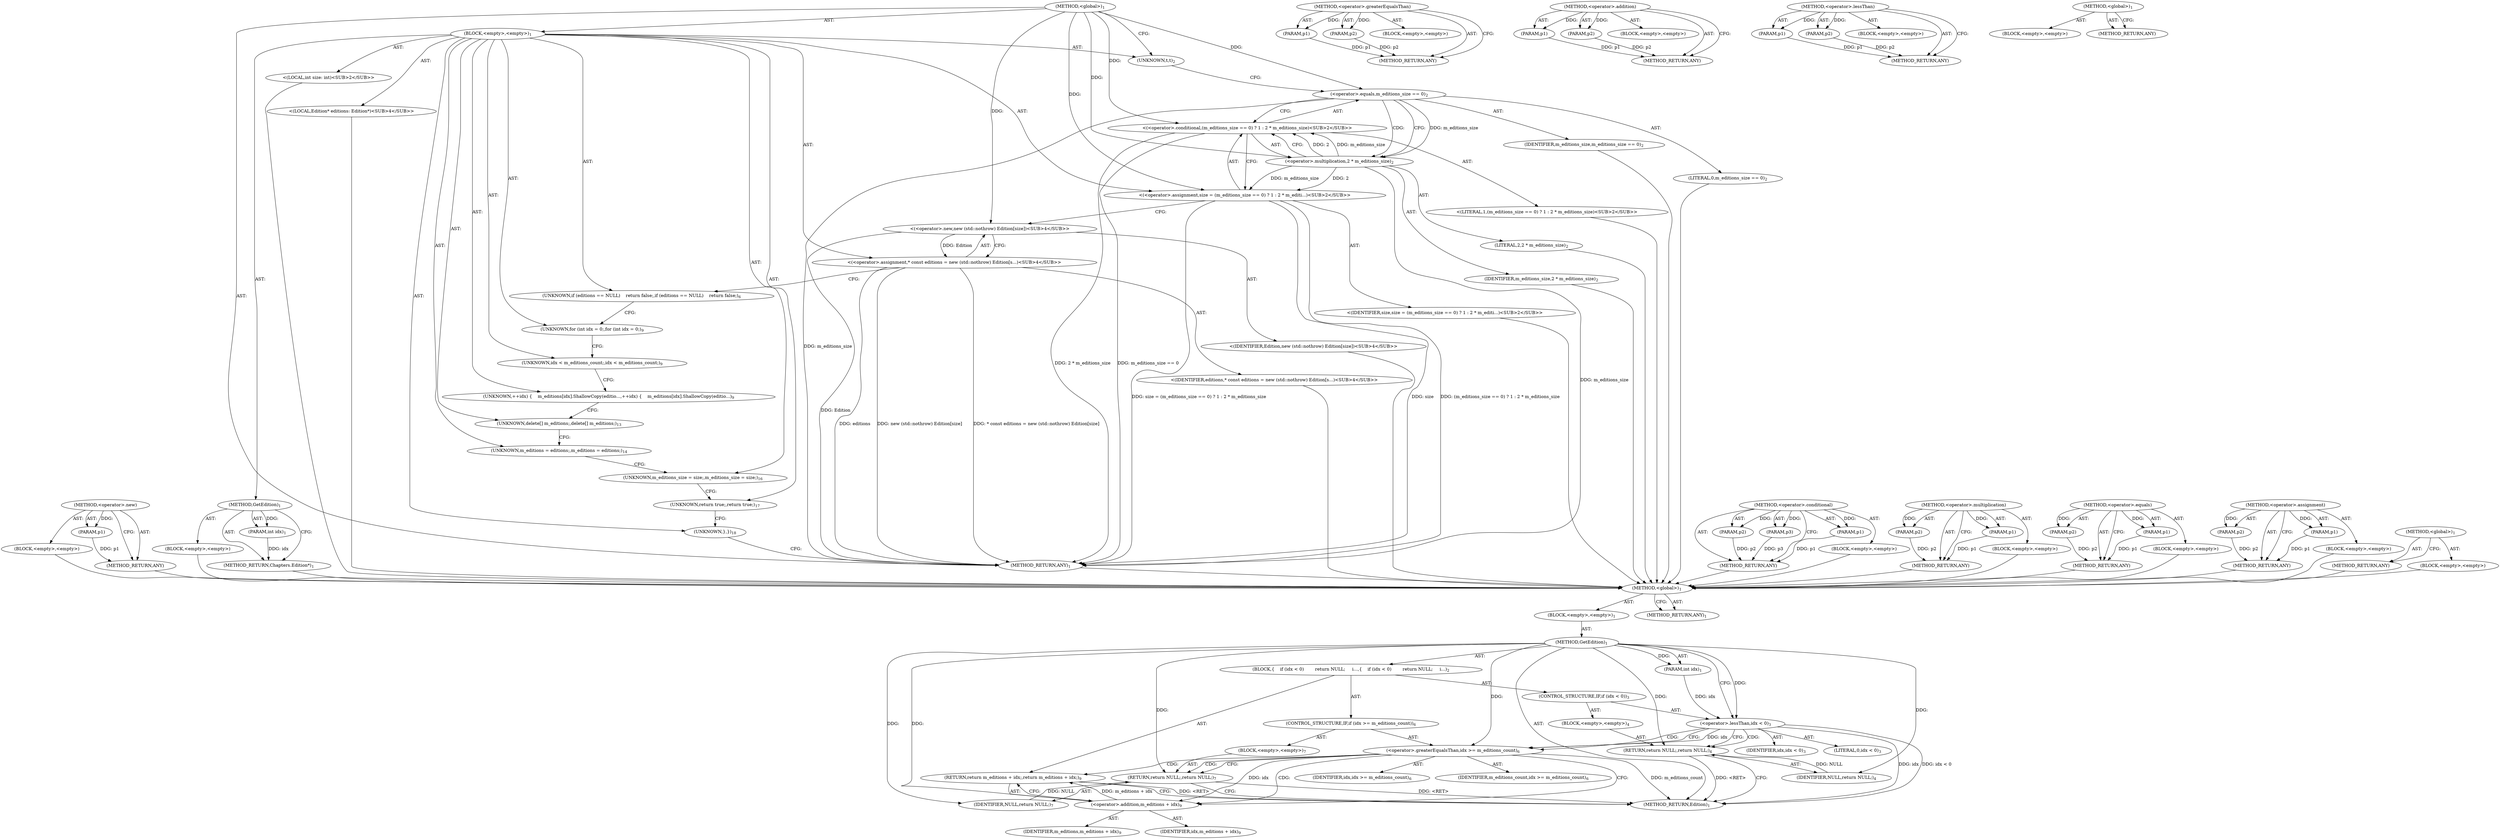 digraph "&lt;global&gt;" {
vulnerable_6 [label=<(METHOD,&lt;global&gt;)<SUB>1</SUB>>];
vulnerable_7 [label=<(BLOCK,&lt;empty&gt;,&lt;empty&gt;)<SUB>1</SUB>>];
vulnerable_8 [label=<(METHOD,GetEdition)<SUB>1</SUB>>];
vulnerable_9 [label=<(PARAM,int idx)<SUB>1</SUB>>];
vulnerable_10 [label=<(BLOCK,{
    if (idx &lt; 0)
        return NULL;
 
    i...,{
    if (idx &lt; 0)
        return NULL;
 
    i...)<SUB>2</SUB>>];
vulnerable_11 [label=<(CONTROL_STRUCTURE,IF,if (idx &lt; 0))<SUB>3</SUB>>];
vulnerable_12 [label=<(&lt;operator&gt;.lessThan,idx &lt; 0)<SUB>3</SUB>>];
vulnerable_13 [label=<(IDENTIFIER,idx,idx &lt; 0)<SUB>3</SUB>>];
vulnerable_14 [label=<(LITERAL,0,idx &lt; 0)<SUB>3</SUB>>];
vulnerable_15 [label=<(BLOCK,&lt;empty&gt;,&lt;empty&gt;)<SUB>4</SUB>>];
vulnerable_16 [label=<(RETURN,return NULL;,return NULL;)<SUB>4</SUB>>];
vulnerable_17 [label=<(IDENTIFIER,NULL,return NULL;)<SUB>4</SUB>>];
vulnerable_18 [label=<(CONTROL_STRUCTURE,IF,if (idx &gt;= m_editions_count))<SUB>6</SUB>>];
vulnerable_19 [label=<(&lt;operator&gt;.greaterEqualsThan,idx &gt;= m_editions_count)<SUB>6</SUB>>];
vulnerable_20 [label=<(IDENTIFIER,idx,idx &gt;= m_editions_count)<SUB>6</SUB>>];
vulnerable_21 [label=<(IDENTIFIER,m_editions_count,idx &gt;= m_editions_count)<SUB>6</SUB>>];
vulnerable_22 [label=<(BLOCK,&lt;empty&gt;,&lt;empty&gt;)<SUB>7</SUB>>];
vulnerable_23 [label=<(RETURN,return NULL;,return NULL;)<SUB>7</SUB>>];
vulnerable_24 [label=<(IDENTIFIER,NULL,return NULL;)<SUB>7</SUB>>];
vulnerable_25 [label=<(RETURN,return m_editions + idx;,return m_editions + idx;)<SUB>9</SUB>>];
vulnerable_26 [label=<(&lt;operator&gt;.addition,m_editions + idx)<SUB>9</SUB>>];
vulnerable_27 [label=<(IDENTIFIER,m_editions,m_editions + idx)<SUB>9</SUB>>];
vulnerable_28 [label=<(IDENTIFIER,idx,m_editions + idx)<SUB>9</SUB>>];
vulnerable_29 [label=<(METHOD_RETURN,Edition)<SUB>1</SUB>>];
vulnerable_31 [label=<(METHOD_RETURN,ANY)<SUB>1</SUB>>];
vulnerable_53 [label=<(METHOD,&lt;operator&gt;.greaterEqualsThan)>];
vulnerable_54 [label=<(PARAM,p1)>];
vulnerable_55 [label=<(PARAM,p2)>];
vulnerable_56 [label=<(BLOCK,&lt;empty&gt;,&lt;empty&gt;)>];
vulnerable_57 [label=<(METHOD_RETURN,ANY)>];
vulnerable_58 [label=<(METHOD,&lt;operator&gt;.addition)>];
vulnerable_59 [label=<(PARAM,p1)>];
vulnerable_60 [label=<(PARAM,p2)>];
vulnerable_61 [label=<(BLOCK,&lt;empty&gt;,&lt;empty&gt;)>];
vulnerable_62 [label=<(METHOD_RETURN,ANY)>];
vulnerable_48 [label=<(METHOD,&lt;operator&gt;.lessThan)>];
vulnerable_49 [label=<(PARAM,p1)>];
vulnerable_50 [label=<(PARAM,p2)>];
vulnerable_51 [label=<(BLOCK,&lt;empty&gt;,&lt;empty&gt;)>];
vulnerable_52 [label=<(METHOD_RETURN,ANY)>];
vulnerable_42 [label=<(METHOD,&lt;global&gt;)<SUB>1</SUB>>];
vulnerable_43 [label=<(BLOCK,&lt;empty&gt;,&lt;empty&gt;)>];
vulnerable_44 [label=<(METHOD_RETURN,ANY)>];
fixed_79 [label=<(METHOD,&lt;operator&gt;.new)>];
fixed_80 [label=<(PARAM,p1)>];
fixed_81 [label=<(BLOCK,&lt;empty&gt;,&lt;empty&gt;)>];
fixed_82 [label=<(METHOD_RETURN,ANY)>];
fixed_6 [label=<(METHOD,&lt;global&gt;)<SUB>1</SUB>>];
fixed_7 [label=<(BLOCK,&lt;empty&gt;,&lt;empty&gt;)<SUB>1</SUB>>];
fixed_8 [label=<(METHOD,GetEdition)<SUB>1</SUB>>];
fixed_9 [label=<(PARAM,int idx)<SUB>1</SUB>>];
fixed_10 [label=<(BLOCK,&lt;empty&gt;,&lt;empty&gt;)>];
fixed_11 [label=<(METHOD_RETURN,Chapters.Edition*)<SUB>1</SUB>>];
fixed_13 [label=<(UNKNOWN,t,t)<SUB>2</SUB>>];
fixed_14 [label="<(LOCAL,int size: int)<SUB>2</SUB>>"];
fixed_15 [label="<(&lt;operator&gt;.assignment,size = (m_editions_size == 0) ? 1 : 2 * m_editi...)<SUB>2</SUB>>"];
fixed_16 [label="<(IDENTIFIER,size,size = (m_editions_size == 0) ? 1 : 2 * m_editi...)<SUB>2</SUB>>"];
fixed_17 [label="<(&lt;operator&gt;.conditional,(m_editions_size == 0) ? 1 : 2 * m_editions_size)<SUB>2</SUB>>"];
fixed_18 [label=<(&lt;operator&gt;.equals,m_editions_size == 0)<SUB>2</SUB>>];
fixed_19 [label=<(IDENTIFIER,m_editions_size,m_editions_size == 0)<SUB>2</SUB>>];
fixed_20 [label=<(LITERAL,0,m_editions_size == 0)<SUB>2</SUB>>];
fixed_21 [label="<(LITERAL,1,(m_editions_size == 0) ? 1 : 2 * m_editions_size)<SUB>2</SUB>>"];
fixed_22 [label=<(&lt;operator&gt;.multiplication,2 * m_editions_size)<SUB>2</SUB>>];
fixed_23 [label=<(LITERAL,2,2 * m_editions_size)<SUB>2</SUB>>];
fixed_24 [label=<(IDENTIFIER,m_editions_size,2 * m_editions_size)<SUB>2</SUB>>];
fixed_25 [label="<(LOCAL,Edition* editions: Edition*)<SUB>4</SUB>>"];
fixed_26 [label="<(&lt;operator&gt;.assignment,* const editions = new (std::nothrow) Edition[s...)<SUB>4</SUB>>"];
fixed_27 [label="<(IDENTIFIER,editions,* const editions = new (std::nothrow) Edition[s...)<SUB>4</SUB>>"];
fixed_28 [label="<(&lt;operator&gt;.new,new (std::nothrow) Edition[size])<SUB>4</SUB>>"];
fixed_29 [label="<(IDENTIFIER,Edition,new (std::nothrow) Edition[size])<SUB>4</SUB>>"];
fixed_30 [label=<(UNKNOWN,if (editions == NULL)
    return false;,if (editions == NULL)
    return false;)<SUB>6</SUB>>];
fixed_31 [label=<(UNKNOWN,for (int idx = 0;,for (int idx = 0;)<SUB>9</SUB>>];
fixed_32 [label=<(UNKNOWN,idx &lt; m_editions_count;,idx &lt; m_editions_count;)<SUB>9</SUB>>];
fixed_33 [label=<(UNKNOWN,++idx) {
    m_editions[idx].ShallowCopy(editio...,++idx) {
    m_editions[idx].ShallowCopy(editio...)<SUB>9</SUB>>];
fixed_34 [label=<(UNKNOWN,delete[] m_editions;,delete[] m_editions;)<SUB>13</SUB>>];
fixed_35 [label=<(UNKNOWN,m_editions = editions;,m_editions = editions;)<SUB>14</SUB>>];
fixed_36 [label=<(UNKNOWN,m_editions_size = size;,m_editions_size = size;)<SUB>16</SUB>>];
fixed_37 [label=<(UNKNOWN,return true;,return true;)<SUB>17</SUB>>];
fixed_38 [label=<(UNKNOWN,},})<SUB>18</SUB>>];
fixed_39 [label=<(METHOD_RETURN,ANY)<SUB>1</SUB>>];
fixed_63 [label=<(METHOD,&lt;operator&gt;.conditional)>];
fixed_64 [label=<(PARAM,p1)>];
fixed_65 [label=<(PARAM,p2)>];
fixed_66 [label=<(PARAM,p3)>];
fixed_67 [label=<(BLOCK,&lt;empty&gt;,&lt;empty&gt;)>];
fixed_68 [label=<(METHOD_RETURN,ANY)>];
fixed_74 [label=<(METHOD,&lt;operator&gt;.multiplication)>];
fixed_75 [label=<(PARAM,p1)>];
fixed_76 [label=<(PARAM,p2)>];
fixed_77 [label=<(BLOCK,&lt;empty&gt;,&lt;empty&gt;)>];
fixed_78 [label=<(METHOD_RETURN,ANY)>];
fixed_69 [label=<(METHOD,&lt;operator&gt;.equals)>];
fixed_70 [label=<(PARAM,p1)>];
fixed_71 [label=<(PARAM,p2)>];
fixed_72 [label=<(BLOCK,&lt;empty&gt;,&lt;empty&gt;)>];
fixed_73 [label=<(METHOD_RETURN,ANY)>];
fixed_58 [label=<(METHOD,&lt;operator&gt;.assignment)>];
fixed_59 [label=<(PARAM,p1)>];
fixed_60 [label=<(PARAM,p2)>];
fixed_61 [label=<(BLOCK,&lt;empty&gt;,&lt;empty&gt;)>];
fixed_62 [label=<(METHOD_RETURN,ANY)>];
fixed_52 [label=<(METHOD,&lt;global&gt;)<SUB>1</SUB>>];
fixed_53 [label=<(BLOCK,&lt;empty&gt;,&lt;empty&gt;)>];
fixed_54 [label=<(METHOD_RETURN,ANY)>];
vulnerable_6 -> vulnerable_7  [key=0, label="AST: "];
vulnerable_6 -> vulnerable_31  [key=0, label="AST: "];
vulnerable_6 -> vulnerable_31  [key=1, label="CFG: "];
vulnerable_7 -> vulnerable_8  [key=0, label="AST: "];
vulnerable_8 -> vulnerable_9  [key=0, label="AST: "];
vulnerable_8 -> vulnerable_9  [key=1, label="DDG: "];
vulnerable_8 -> vulnerable_10  [key=0, label="AST: "];
vulnerable_8 -> vulnerable_29  [key=0, label="AST: "];
vulnerable_8 -> vulnerable_12  [key=0, label="CFG: "];
vulnerable_8 -> vulnerable_12  [key=1, label="DDG: "];
vulnerable_8 -> vulnerable_26  [key=0, label="DDG: "];
vulnerable_8 -> vulnerable_16  [key=0, label="DDG: "];
vulnerable_8 -> vulnerable_19  [key=0, label="DDG: "];
vulnerable_8 -> vulnerable_23  [key=0, label="DDG: "];
vulnerable_8 -> vulnerable_17  [key=0, label="DDG: "];
vulnerable_8 -> vulnerable_24  [key=0, label="DDG: "];
vulnerable_9 -> vulnerable_12  [key=0, label="DDG: idx"];
vulnerable_10 -> vulnerable_11  [key=0, label="AST: "];
vulnerable_10 -> vulnerable_18  [key=0, label="AST: "];
vulnerable_10 -> vulnerable_25  [key=0, label="AST: "];
vulnerable_11 -> vulnerable_12  [key=0, label="AST: "];
vulnerable_11 -> vulnerable_15  [key=0, label="AST: "];
vulnerable_12 -> vulnerable_13  [key=0, label="AST: "];
vulnerable_12 -> vulnerable_14  [key=0, label="AST: "];
vulnerable_12 -> vulnerable_16  [key=0, label="CFG: "];
vulnerable_12 -> vulnerable_16  [key=1, label="CDG: "];
vulnerable_12 -> vulnerable_19  [key=0, label="CFG: "];
vulnerable_12 -> vulnerable_19  [key=1, label="DDG: idx"];
vulnerable_12 -> vulnerable_19  [key=2, label="CDG: "];
vulnerable_12 -> vulnerable_29  [key=0, label="DDG: idx"];
vulnerable_12 -> vulnerable_29  [key=1, label="DDG: idx &lt; 0"];
vulnerable_15 -> vulnerable_16  [key=0, label="AST: "];
vulnerable_16 -> vulnerable_17  [key=0, label="AST: "];
vulnerable_16 -> vulnerable_29  [key=0, label="CFG: "];
vulnerable_16 -> vulnerable_29  [key=1, label="DDG: &lt;RET&gt;"];
vulnerable_17 -> vulnerable_16  [key=0, label="DDG: NULL"];
vulnerable_18 -> vulnerable_19  [key=0, label="AST: "];
vulnerable_18 -> vulnerable_22  [key=0, label="AST: "];
vulnerable_19 -> vulnerable_20  [key=0, label="AST: "];
vulnerable_19 -> vulnerable_21  [key=0, label="AST: "];
vulnerable_19 -> vulnerable_23  [key=0, label="CFG: "];
vulnerable_19 -> vulnerable_23  [key=1, label="CDG: "];
vulnerable_19 -> vulnerable_26  [key=0, label="CFG: "];
vulnerable_19 -> vulnerable_26  [key=1, label="DDG: idx"];
vulnerable_19 -> vulnerable_26  [key=2, label="CDG: "];
vulnerable_19 -> vulnerable_29  [key=0, label="DDG: m_editions_count"];
vulnerable_19 -> vulnerable_25  [key=0, label="CDG: "];
vulnerable_22 -> vulnerable_23  [key=0, label="AST: "];
vulnerable_23 -> vulnerable_24  [key=0, label="AST: "];
vulnerable_23 -> vulnerable_29  [key=0, label="CFG: "];
vulnerable_23 -> vulnerable_29  [key=1, label="DDG: &lt;RET&gt;"];
vulnerable_24 -> vulnerable_23  [key=0, label="DDG: NULL"];
vulnerable_25 -> vulnerable_26  [key=0, label="AST: "];
vulnerable_25 -> vulnerable_29  [key=0, label="CFG: "];
vulnerable_25 -> vulnerable_29  [key=1, label="DDG: &lt;RET&gt;"];
vulnerable_26 -> vulnerable_27  [key=0, label="AST: "];
vulnerable_26 -> vulnerable_28  [key=0, label="AST: "];
vulnerable_26 -> vulnerable_25  [key=0, label="CFG: "];
vulnerable_26 -> vulnerable_25  [key=1, label="DDG: m_editions + idx"];
vulnerable_53 -> vulnerable_54  [key=0, label="AST: "];
vulnerable_53 -> vulnerable_54  [key=1, label="DDG: "];
vulnerable_53 -> vulnerable_56  [key=0, label="AST: "];
vulnerable_53 -> vulnerable_55  [key=0, label="AST: "];
vulnerable_53 -> vulnerable_55  [key=1, label="DDG: "];
vulnerable_53 -> vulnerable_57  [key=0, label="AST: "];
vulnerable_53 -> vulnerable_57  [key=1, label="CFG: "];
vulnerable_54 -> vulnerable_57  [key=0, label="DDG: p1"];
vulnerable_55 -> vulnerable_57  [key=0, label="DDG: p2"];
vulnerable_58 -> vulnerable_59  [key=0, label="AST: "];
vulnerable_58 -> vulnerable_59  [key=1, label="DDG: "];
vulnerable_58 -> vulnerable_61  [key=0, label="AST: "];
vulnerable_58 -> vulnerable_60  [key=0, label="AST: "];
vulnerable_58 -> vulnerable_60  [key=1, label="DDG: "];
vulnerable_58 -> vulnerable_62  [key=0, label="AST: "];
vulnerable_58 -> vulnerable_62  [key=1, label="CFG: "];
vulnerable_59 -> vulnerable_62  [key=0, label="DDG: p1"];
vulnerable_60 -> vulnerable_62  [key=0, label="DDG: p2"];
vulnerable_48 -> vulnerable_49  [key=0, label="AST: "];
vulnerable_48 -> vulnerable_49  [key=1, label="DDG: "];
vulnerable_48 -> vulnerable_51  [key=0, label="AST: "];
vulnerable_48 -> vulnerable_50  [key=0, label="AST: "];
vulnerable_48 -> vulnerable_50  [key=1, label="DDG: "];
vulnerable_48 -> vulnerable_52  [key=0, label="AST: "];
vulnerable_48 -> vulnerable_52  [key=1, label="CFG: "];
vulnerable_49 -> vulnerable_52  [key=0, label="DDG: p1"];
vulnerable_50 -> vulnerable_52  [key=0, label="DDG: p2"];
vulnerable_42 -> vulnerable_43  [key=0, label="AST: "];
vulnerable_42 -> vulnerable_44  [key=0, label="AST: "];
vulnerable_42 -> vulnerable_44  [key=1, label="CFG: "];
fixed_79 -> fixed_80  [key=0, label="AST: "];
fixed_79 -> fixed_80  [key=1, label="DDG: "];
fixed_79 -> fixed_81  [key=0, label="AST: "];
fixed_79 -> fixed_82  [key=0, label="AST: "];
fixed_79 -> fixed_82  [key=1, label="CFG: "];
fixed_80 -> fixed_82  [key=0, label="DDG: p1"];
fixed_81 -> vulnerable_6  [key=0];
fixed_82 -> vulnerable_6  [key=0];
fixed_6 -> fixed_7  [key=0, label="AST: "];
fixed_6 -> fixed_39  [key=0, label="AST: "];
fixed_6 -> fixed_13  [key=0, label="CFG: "];
fixed_6 -> fixed_15  [key=0, label="DDG: "];
fixed_6 -> fixed_17  [key=0, label="DDG: "];
fixed_6 -> fixed_28  [key=0, label="DDG: "];
fixed_6 -> fixed_18  [key=0, label="DDG: "];
fixed_6 -> fixed_22  [key=0, label="DDG: "];
fixed_7 -> fixed_8  [key=0, label="AST: "];
fixed_7 -> fixed_13  [key=0, label="AST: "];
fixed_7 -> fixed_14  [key=0, label="AST: "];
fixed_7 -> fixed_15  [key=0, label="AST: "];
fixed_7 -> fixed_25  [key=0, label="AST: "];
fixed_7 -> fixed_26  [key=0, label="AST: "];
fixed_7 -> fixed_30  [key=0, label="AST: "];
fixed_7 -> fixed_31  [key=0, label="AST: "];
fixed_7 -> fixed_32  [key=0, label="AST: "];
fixed_7 -> fixed_33  [key=0, label="AST: "];
fixed_7 -> fixed_34  [key=0, label="AST: "];
fixed_7 -> fixed_35  [key=0, label="AST: "];
fixed_7 -> fixed_36  [key=0, label="AST: "];
fixed_7 -> fixed_37  [key=0, label="AST: "];
fixed_7 -> fixed_38  [key=0, label="AST: "];
fixed_8 -> fixed_9  [key=0, label="AST: "];
fixed_8 -> fixed_9  [key=1, label="DDG: "];
fixed_8 -> fixed_10  [key=0, label="AST: "];
fixed_8 -> fixed_11  [key=0, label="AST: "];
fixed_8 -> fixed_11  [key=1, label="CFG: "];
fixed_9 -> fixed_11  [key=0, label="DDG: idx"];
fixed_10 -> vulnerable_6  [key=0];
fixed_11 -> vulnerable_6  [key=0];
fixed_13 -> fixed_18  [key=0, label="CFG: "];
fixed_14 -> vulnerable_6  [key=0];
fixed_15 -> fixed_16  [key=0, label="AST: "];
fixed_15 -> fixed_17  [key=0, label="AST: "];
fixed_15 -> fixed_28  [key=0, label="CFG: "];
fixed_15 -> fixed_39  [key=0, label="DDG: size"];
fixed_15 -> fixed_39  [key=1, label="DDG: (m_editions_size == 0) ? 1 : 2 * m_editions_size"];
fixed_15 -> fixed_39  [key=2, label="DDG: size = (m_editions_size == 0) ? 1 : 2 * m_editions_size"];
fixed_16 -> vulnerable_6  [key=0];
fixed_17 -> fixed_18  [key=0, label="AST: "];
fixed_17 -> fixed_21  [key=0, label="AST: "];
fixed_17 -> fixed_22  [key=0, label="AST: "];
fixed_17 -> fixed_15  [key=0, label="CFG: "];
fixed_17 -> fixed_39  [key=0, label="DDG: m_editions_size == 0"];
fixed_17 -> fixed_39  [key=1, label="DDG: 2 * m_editions_size"];
fixed_18 -> fixed_19  [key=0, label="AST: "];
fixed_18 -> fixed_20  [key=0, label="AST: "];
fixed_18 -> fixed_17  [key=0, label="CFG: "];
fixed_18 -> fixed_22  [key=0, label="CFG: "];
fixed_18 -> fixed_22  [key=1, label="DDG: m_editions_size"];
fixed_18 -> fixed_22  [key=2, label="CDG: "];
fixed_18 -> fixed_39  [key=0, label="DDG: m_editions_size"];
fixed_19 -> vulnerable_6  [key=0];
fixed_20 -> vulnerable_6  [key=0];
fixed_21 -> vulnerable_6  [key=0];
fixed_22 -> fixed_23  [key=0, label="AST: "];
fixed_22 -> fixed_24  [key=0, label="AST: "];
fixed_22 -> fixed_17  [key=0, label="CFG: "];
fixed_22 -> fixed_17  [key=1, label="DDG: 2"];
fixed_22 -> fixed_17  [key=2, label="DDG: m_editions_size"];
fixed_22 -> fixed_39  [key=0, label="DDG: m_editions_size"];
fixed_22 -> fixed_15  [key=0, label="DDG: 2"];
fixed_22 -> fixed_15  [key=1, label="DDG: m_editions_size"];
fixed_23 -> vulnerable_6  [key=0];
fixed_24 -> vulnerable_6  [key=0];
fixed_25 -> vulnerable_6  [key=0];
fixed_26 -> fixed_27  [key=0, label="AST: "];
fixed_26 -> fixed_28  [key=0, label="AST: "];
fixed_26 -> fixed_30  [key=0, label="CFG: "];
fixed_26 -> fixed_39  [key=0, label="DDG: editions"];
fixed_26 -> fixed_39  [key=1, label="DDG: new (std::nothrow) Edition[size]"];
fixed_26 -> fixed_39  [key=2, label="DDG: * const editions = new (std::nothrow) Edition[size]"];
fixed_27 -> vulnerable_6  [key=0];
fixed_28 -> fixed_29  [key=0, label="AST: "];
fixed_28 -> fixed_26  [key=0, label="CFG: "];
fixed_28 -> fixed_26  [key=1, label="DDG: Edition"];
fixed_28 -> fixed_39  [key=0, label="DDG: Edition"];
fixed_29 -> vulnerable_6  [key=0];
fixed_30 -> fixed_31  [key=0, label="CFG: "];
fixed_31 -> fixed_32  [key=0, label="CFG: "];
fixed_32 -> fixed_33  [key=0, label="CFG: "];
fixed_33 -> fixed_34  [key=0, label="CFG: "];
fixed_34 -> fixed_35  [key=0, label="CFG: "];
fixed_35 -> fixed_36  [key=0, label="CFG: "];
fixed_36 -> fixed_37  [key=0, label="CFG: "];
fixed_37 -> fixed_38  [key=0, label="CFG: "];
fixed_38 -> fixed_39  [key=0, label="CFG: "];
fixed_39 -> vulnerable_6  [key=0];
fixed_63 -> fixed_64  [key=0, label="AST: "];
fixed_63 -> fixed_64  [key=1, label="DDG: "];
fixed_63 -> fixed_67  [key=0, label="AST: "];
fixed_63 -> fixed_65  [key=0, label="AST: "];
fixed_63 -> fixed_65  [key=1, label="DDG: "];
fixed_63 -> fixed_68  [key=0, label="AST: "];
fixed_63 -> fixed_68  [key=1, label="CFG: "];
fixed_63 -> fixed_66  [key=0, label="AST: "];
fixed_63 -> fixed_66  [key=1, label="DDG: "];
fixed_64 -> fixed_68  [key=0, label="DDG: p1"];
fixed_65 -> fixed_68  [key=0, label="DDG: p2"];
fixed_66 -> fixed_68  [key=0, label="DDG: p3"];
fixed_67 -> vulnerable_6  [key=0];
fixed_68 -> vulnerable_6  [key=0];
fixed_74 -> fixed_75  [key=0, label="AST: "];
fixed_74 -> fixed_75  [key=1, label="DDG: "];
fixed_74 -> fixed_77  [key=0, label="AST: "];
fixed_74 -> fixed_76  [key=0, label="AST: "];
fixed_74 -> fixed_76  [key=1, label="DDG: "];
fixed_74 -> fixed_78  [key=0, label="AST: "];
fixed_74 -> fixed_78  [key=1, label="CFG: "];
fixed_75 -> fixed_78  [key=0, label="DDG: p1"];
fixed_76 -> fixed_78  [key=0, label="DDG: p2"];
fixed_77 -> vulnerable_6  [key=0];
fixed_78 -> vulnerable_6  [key=0];
fixed_69 -> fixed_70  [key=0, label="AST: "];
fixed_69 -> fixed_70  [key=1, label="DDG: "];
fixed_69 -> fixed_72  [key=0, label="AST: "];
fixed_69 -> fixed_71  [key=0, label="AST: "];
fixed_69 -> fixed_71  [key=1, label="DDG: "];
fixed_69 -> fixed_73  [key=0, label="AST: "];
fixed_69 -> fixed_73  [key=1, label="CFG: "];
fixed_70 -> fixed_73  [key=0, label="DDG: p1"];
fixed_71 -> fixed_73  [key=0, label="DDG: p2"];
fixed_72 -> vulnerable_6  [key=0];
fixed_73 -> vulnerable_6  [key=0];
fixed_58 -> fixed_59  [key=0, label="AST: "];
fixed_58 -> fixed_59  [key=1, label="DDG: "];
fixed_58 -> fixed_61  [key=0, label="AST: "];
fixed_58 -> fixed_60  [key=0, label="AST: "];
fixed_58 -> fixed_60  [key=1, label="DDG: "];
fixed_58 -> fixed_62  [key=0, label="AST: "];
fixed_58 -> fixed_62  [key=1, label="CFG: "];
fixed_59 -> fixed_62  [key=0, label="DDG: p1"];
fixed_60 -> fixed_62  [key=0, label="DDG: p2"];
fixed_61 -> vulnerable_6  [key=0];
fixed_62 -> vulnerable_6  [key=0];
fixed_52 -> fixed_53  [key=0, label="AST: "];
fixed_52 -> fixed_54  [key=0, label="AST: "];
fixed_52 -> fixed_54  [key=1, label="CFG: "];
fixed_53 -> vulnerable_6  [key=0];
fixed_54 -> vulnerable_6  [key=0];
}
